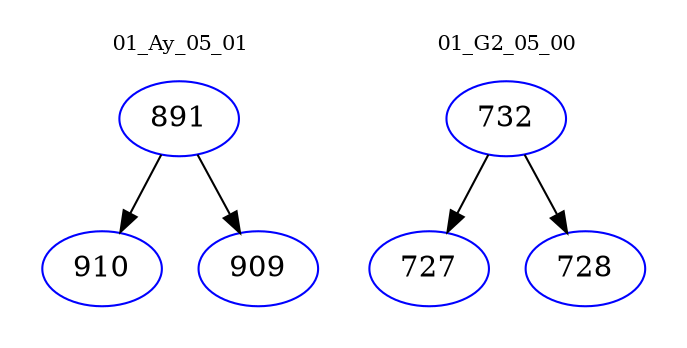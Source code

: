 digraph{
subgraph cluster_0 {
color = white
label = "01_Ay_05_01";
fontsize=10;
T0_891 [label="891", color="blue"]
T0_891 -> T0_910 [color="black"]
T0_910 [label="910", color="blue"]
T0_891 -> T0_909 [color="black"]
T0_909 [label="909", color="blue"]
}
subgraph cluster_1 {
color = white
label = "01_G2_05_00";
fontsize=10;
T1_732 [label="732", color="blue"]
T1_732 -> T1_727 [color="black"]
T1_727 [label="727", color="blue"]
T1_732 -> T1_728 [color="black"]
T1_728 [label="728", color="blue"]
}
}
